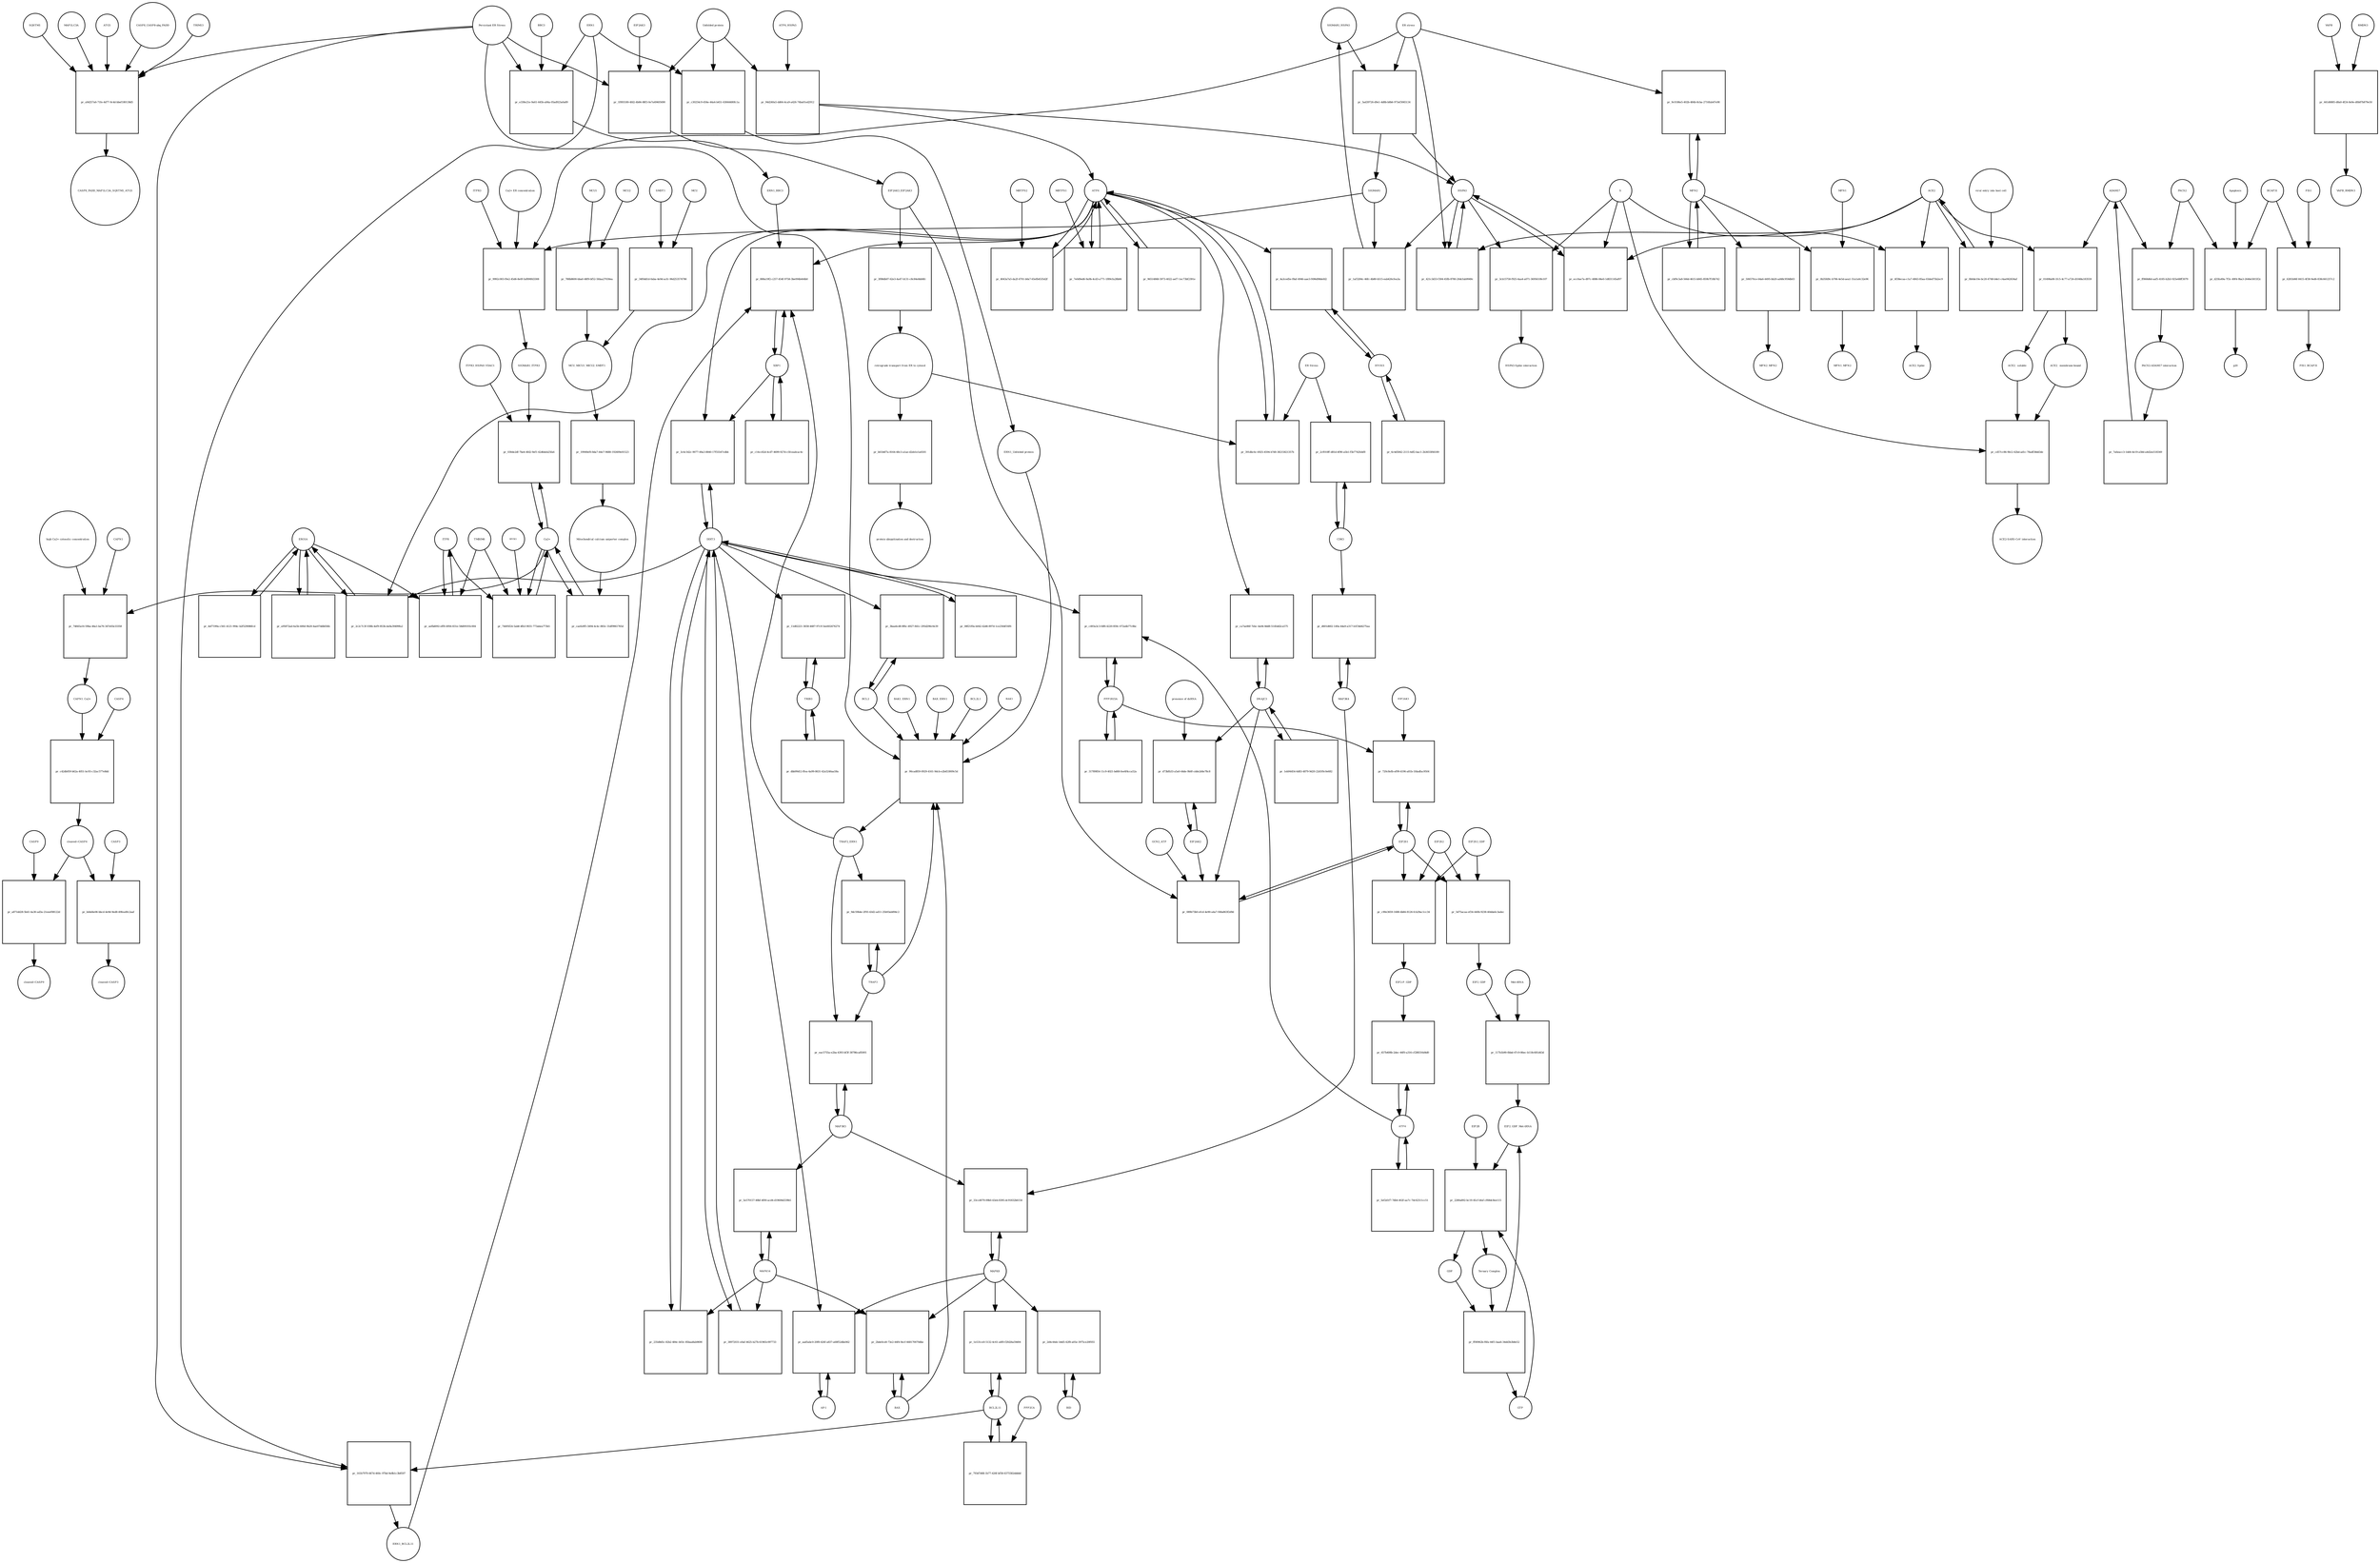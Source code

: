strict digraph  {
SIGMAR1_HSPA5 [annotation="urn_miriam_pubmed_30590907|urn_miriam_pubmed_25704011|urn_miriam_pubmed_17981125|urn_miriam_taxonomy_10029", bipartite=0, cls=complex, fontsize=4, label=SIGMAR1_HSPA5, shape=circle];
"pr_5ad39726-d9e1-4d8b-b8b6-973ef3065134" [annotation="", bipartite=1, cls=process, fontsize=4, label="pr_5ad39726-d9e1-4d8b-b8b6-973ef3065134", shape=square];
HSPA5 [annotation="urn_miriam_hgnc.symbol_HSPA5", bipartite=0, cls="nucleic acid feature", fontsize=4, label=HSPA5, shape=circle];
SIGMAR1 [annotation="urn_miriam_hgnc_8157|urn_miriam_pubmed_17981125|urn_miriam_taxonomy_10029|urn_miriam_pubmed_25704011", bipartite=0, cls=macromolecule, fontsize=4, label=SIGMAR1, shape=circle];
"ER stress" [annotation="", bipartite=0, cls=phenotype, fontsize=4, label="ER stress", shape=circle];
ATF6_HSPA5 [annotation="", bipartite=0, cls=complex, fontsize=4, label=ATF6_HSPA5, shape=circle];
"pr_94d240a5-dd64-4ca9-a426-74ba01ed2912" [annotation="", bipartite=1, cls=process, fontsize=4, label="pr_94d240a5-dd64-4ca9-a426-74ba01ed2912", shape=square];
ATF6 [annotation="urn_miriam_hgnc.symbol_ATF6", bipartite=0, cls=macromolecule, fontsize=4, label=ATF6, shape=circle];
"Unfolded protein" [annotation="", bipartite=0, cls=macromolecule, fontsize=4, label="Unfolded protein", shape=circle];
ACE2 [annotation="", bipartite=0, cls="nucleic acid feature", fontsize=4, label=ACE2, shape=circle];
"pr_01498a08-1fc5-4c77-a724-d1048a183559" [annotation="", bipartite=1, cls=process, fontsize=4, label="pr_01498a08-1fc5-4c77-a724-d1048a183559", shape=square];
"ACE2_ soluble" [annotation="urn_miriam_pubmed_19411314|urn_miriam_pubmed_32264791|urn_miriam_hgnc.symbol_ACE2", bipartite=0, cls=macromolecule, fontsize=4, label="ACE2_ soluble", shape=circle];
"ACE2_ membrane-bound" [annotation="urn_miriam_pubmed_19411314|urn_miriam_pubmed_32264791|urn_miriam_hgnc.symbol_ACE2", bipartite=0, cls=macromolecule, fontsize=4, label="ACE2_ membrane-bound", shape=circle];
ADAM17 [annotation="urn_miriam_pubmed_32264791|urn_miriam_hgnc_HGNC%3A195", bipartite=0, cls=macromolecule, fontsize=4, label=ADAM17, shape=circle];
MFN2 [annotation="urn_miriam_pubmed_29491369|urn_miriam_pubmed_22511781|urn_miriam_hgnc_16877|urn_miriam_pubmed_19052620", bipartite=0, cls=macromolecule, fontsize=4, label=MFN2, shape=circle];
"pr_506570ce-64a6-4495-bb20-ad48c959db03" [annotation="", bipartite=1, cls=process, fontsize=4, label="pr_506570ce-64a6-4495-bb20-ad48c959db03", shape=square];
MFN2_MFN2 [annotation="urn_miriam_pubmed_19052620|urn_miriam_taxonomy_9606|urn_miriam_pubmed_29491369", bipartite=0, cls=complex, fontsize=4, label=MFN2_MFN2, shape=circle];
"Met-tRNA" [annotation=urn_miriam_hgnc_34779, bipartite=0, cls="nucleic acid feature", fontsize=4, label="Met-tRNA", shape=circle];
"pr_117b1b90-0bbd-47c9-86ec-b118c681d43d" [annotation="", bipartite=1, cls=process, fontsize=4, label="pr_117b1b90-0bbd-47c9-86ec-b118c681d43d", shape=square];
EIF2_GDP [annotation="", bipartite=0, cls=complex, fontsize=4, label=EIF2_GDP, shape=circle];
"EIF2_GDP_Met-tRNA" [annotation="", bipartite=0, cls=complex, fontsize=4, label="EIF2_GDP_Met-tRNA", shape=circle];
ERN1 [annotation="urn_miriam_hgnc.symbol_ERN1", bipartite=0, cls=macromolecule, fontsize=4, label=ERN1, shape=circle];
"pr_c30254c9-456e-44a4-b451-63844480fc1a" [annotation="", bipartite=1, cls=process, fontsize=4, label="pr_c30254c9-456e-44a4-b451-63844480fc1a", shape=square];
"ERN1_Unfolded protein" [annotation="", bipartite=0, cls=complex, fontsize=4, label="ERN1_Unfolded protein", shape=circle];
MCU [annotation="urn_miriam_hgnc_23526|urn_miriam_pubmed_24231807|urn_miriam_taxonomy_9606", bipartite=0, cls=macromolecule, fontsize=4, label=MCU, shape=circle];
"pr_34f0dd1d-0aba-4e9d-acfc-96d253574786" [annotation="", bipartite=1, cls=process, fontsize=4, label="pr_34f0dd1d-0aba-4e9d-acfc-96d253574786", shape=square];
SMDT1 [annotation="urn_miriam_pubmed_24231807|urn_miriam_hgnc_25055|urn_miriam_taxonomy_9606", bipartite=0, cls=macromolecule, fontsize=4, label=SMDT1, shape=circle];
MCU_MICU1_MICU2_SMDT1 [annotation="urn_miriam_pubmed_24231807|urn_miriam_taxonomy_9606", bipartite=0, cls=complex, fontsize=4, label=MCU_MICU1_MICU2_SMDT1, shape=circle];
EIF2S1 [annotation="urn_miriam_hgnc.symbol_EIF2S1", bipartite=0, cls=macromolecule, fontsize=4, label=EIF2S1, shape=circle];
"pr_c90e3659-1688-4b84-8126-fcb29ac1cc34" [annotation="", bipartite=1, cls=process, fontsize=4, label="pr_c90e3659-1688-4b84-8126-fcb29ac1cc34", shape=square];
EIF2S2 [annotation="urn_miriam_hgnc.symbol_EIF2S2", bipartite=0, cls=macromolecule, fontsize=4, label=EIF2S2, shape=circle];
"EIF2-P_GDP" [annotation="", bipartite=0, cls=complex, fontsize=4, label="EIF2-P_GDP", shape=circle];
EIF2S3_GDP [annotation="", bipartite=0, cls=complex, fontsize=4, label=EIF2S3_GDP, shape=circle];
MCU2 [annotation="urn_miriam_hgnc_31830|urn_miriam_pubmed_24231807|urn_miriam_taxonomy_9606", bipartite=0, cls=macromolecule, fontsize=4, label=MCU2, shape=circle];
"pr_788b8600-bba0-48f9-bf52-5fdaa27030ea" [annotation="", bipartite=1, cls=process, fontsize=4, label="pr_788b8600-bba0-48f9-bf52-5fdaa27030ea", shape=square];
MCU1 [annotation="urn_miriam_hgnc_1530|urn_miriam_pubmed_24231807|urn_miriam_taxonomy_9606", bipartite=0, cls=macromolecule, fontsize=4, label=MCU1, shape=circle];
"pr_161b7970-667d-460c-97bd-9e8b1c3b8507" [annotation="", bipartite=1, cls=process, fontsize=4, label="pr_161b7970-667d-460c-97bd-9e8b1c3b8507", shape=square];
BCL2L11 [annotation="urn_miriam_hgnc.symbol_BCL2L11", bipartite=0, cls=macromolecule, fontsize=4, label=BCL2L11, shape=circle];
ERN1_BCL2L11 [annotation="", bipartite=0, cls=complex, fontsize=4, label=ERN1_BCL2L11, shape=circle];
"Persistant ER Stress" [annotation="urn_miriam_obo.go_GO%3A0034976", bipartite=0, cls=phenotype, fontsize=4, label="Persistant ER Stress", shape=circle];
CAPN1 [annotation="urn_miriam_hgnc.symbol_CAPN1", bipartite=0, cls=macromolecule, fontsize=4, label=CAPN1, shape=circle];
"pr_74845a16-59ba-46a1-ba76-347e65e33358" [annotation="", bipartite=1, cls=process, fontsize=4, label="pr_74845a16-59ba-46a1-ba76-347e65e33358", shape=square];
"Ca2+" [annotation="urn_miriam_obo.chebi_CHEBI%3A29108", bipartite=0, cls="simple chemical", fontsize=4, label="Ca2+", shape=circle];
"CAPN1_Ca2+" [annotation="", bipartite=0, cls=complex, fontsize=4, label="CAPN1_Ca2+", shape=circle];
"high Ca2+ cytosolic concentration" [annotation="urn_miriam_obo.go_GO%3A1902656", bipartite=0, cls=phenotype, fontsize=4, label="high Ca2+ cytosolic concentration", shape=circle];
"pr_1af3284c-46fc-4b80-b515-eab426cfea3a" [annotation="", bipartite=1, cls=process, fontsize=4, label="pr_1af3284c-46fc-4b80-b515-eab426cfea3a", shape=square];
"pr_e338e21e-9a61-445b-a84a-05ad923a0a89" [annotation="", bipartite=1, cls=process, fontsize=4, label="pr_e338e21e-9a61-445b-a84a-05ad923a0a89", shape=square];
BBC3 [annotation="urn_miriam_hgnc.symbol_BBC3", bipartite=0, cls=macromolecule, fontsize=4, label=BBC3, shape=circle];
ERN1_BBC3 [annotation="", bipartite=0, cls=complex, fontsize=4, label=ERN1_BBC3, shape=circle];
VAPB [annotation=urn_miriam_hgnc_12649, bipartite=0, cls=macromolecule, fontsize=4, label=VAPB, shape=circle];
"pr_441d6885-d8a0-4f24-8e9e-d0b87b879e50" [annotation="", bipartite=1, cls=process, fontsize=4, label="pr_441d6885-d8a0-4f24-8e9e-d0b87b879e50", shape=square];
RMDN3 [annotation=urn_miriam_hgnc_25550, bipartite=0, cls=macromolecule, fontsize=4, label=RMDN3, shape=circle];
VAPB_RMDN3 [annotation="urn_miriam_pubmed_29491369|urn_miriam_pubmed_28132811|urn_miriam_taxonomy_9606", bipartite=0, cls=complex, fontsize=4, label=VAPB_RMDN3, shape=circle];
"pr_5d75acaa-ef34-440b-9238-40dda6c3adec" [annotation="", bipartite=1, cls=process, fontsize=4, label="pr_5d75acaa-ef34-440b-9238-40dda6c3adec", shape=square];
"pr_9992c003-f0e2-45d6-8e0f-faf890fd3308" [annotation="", bipartite=1, cls=process, fontsize=4, label="pr_9992c003-f0e2-45d6-8e0f-faf890fd3308", shape=square];
ITPR3 [annotation="urn_miriam_hgnc_6182|urn_miriam_pubmed_17981125", bipartite=0, cls=macromolecule, fontsize=4, label=ITPR3, shape=circle];
SIGMAR1_ITPR3 [annotation="urn_miriam_pubmed_30590907|urn_miriam_pubmed_17981125|urn_miriam_taxonomy_10029", bipartite=0, cls=complex, fontsize=4, label=SIGMAR1_ITPR3, shape=circle];
"Ca2+ ER concentration" [annotation="", bipartite=0, cls=phenotype, fontsize=4, label="Ca2+ ER concentration", shape=circle];
BCAP31 [annotation=urn_miriam_hgnc_16695, bipartite=0, cls=macromolecule, fontsize=4, label=BCAP31, shape=circle];
"pr_6281b06f-8415-4f38-9ed6-838c661257c2" [annotation="", bipartite=1, cls=process, fontsize=4, label="pr_6281b06f-8415-4f38-9ed6-838c661257c2", shape=square];
FIS1 [annotation=urn_miriam_hgnc_21689, bipartite=0, cls=macromolecule, fontsize=4, label=FIS1, shape=circle];
FIS1_BCAP31 [annotation=urn_miriam_pubmed_15692567, bipartite=0, cls=complex, fontsize=4, label=FIS1_BCAP31, shape=circle];
"pr_0b35fd9c-b706-4e5d-aea1-51a1a0c32e96" [annotation="", bipartite=1, cls=process, fontsize=4, label="pr_0b35fd9c-b706-4e5d-aea1-51a1a0c32e96", shape=square];
MFN1 [annotation=urn_miriam_hgnc_1826, bipartite=0, cls=macromolecule, fontsize=4, label=MFN1, shape=circle];
MFN1_MFN2 [annotation="urn_miriam_pubmed_29491369|urn_miriam_pubmed_19052620|urn_miriam_taxonomy_9606", bipartite=0, cls=complex, fontsize=4, label=MFN1_MFN2, shape=circle];
PACS2 [annotation="urn_miriam_pubmed_15692567|urn_miriam_hgnc_23794", bipartite=0, cls=macromolecule, fontsize=4, label=PACS2, shape=circle];
"pr_ff868d6d-aaf5-4185-b2b3-925e68ff3079" [annotation="", bipartite=1, cls=process, fontsize=4, label="pr_ff868d6d-aaf5-4185-b2b3-925e68ff3079", shape=square];
"PACS2-ADAM17 interaction" [annotation="urn_miriam_pubmed_26108729|urn_miriam_pubmed_32264791|urn_miriam_taxonomy_9606", bipartite=0, cls=complex, fontsize=4, label="PACS2-ADAM17 interaction", shape=circle];
"pr_6f38ecaa-c1a7-4843-85aa-03ded75b2ec9" [annotation="", bipartite=1, cls=process, fontsize=4, label="pr_6f38ecaa-c1a7-4843-85aa-03ded75b2ec9", shape=square];
S [annotation="urn_miriam_uniprot_P59594|urn_miriam_uniprot_P0DTC2|urn_miriam_uniprot_W6A028", bipartite=0, cls=macromolecule, fontsize=4, label=S, shape=circle];
ACE2_Spike [annotation="", bipartite=0, cls=complex, fontsize=4, label=ACE2_Spike, shape=circle];
"pr_3cb15758-f925-4aa4-a071-3695610fe107" [annotation="", bipartite=1, cls=process, fontsize=4, label="pr_3cb15758-f925-4aa4-a071-3695610fe107", shape=square];
"HSPA5-Spike interaction" [annotation=urn_miriam_pubmed_32340551, bipartite=0, cls=complex, fontsize=4, label="HSPA5-Spike interaction", shape=circle];
"pr_cd57cc86-9b12-42bd-ad1c-78adf38dd3dc" [annotation="", bipartite=1, cls=process, fontsize=4, label="pr_cd57cc86-9b12-42bd-ad1c-78adf38dd3dc", shape=square];
"ACE2-SARS-CoV interaction" [annotation="urn_miriam_pubmed_19411314|urn_miriam_taxonomy_9606|urn_miriam_uniprot_P59594", bipartite=0, cls=complex, fontsize=4, label="ACE2-SARS-CoV interaction", shape=circle];
"pr_4043a7a5-da2f-4701-b0a7-65efb4535d2f" [annotation="", bipartite=1, cls=process, fontsize=4, label="pr_4043a7a5-da2f-4701-b0a7-65efb4535d2f", shape=square];
MBTPS2 [annotation="urn_miriam_hgnc.symbol_MBTPS2", bipartite=0, cls=macromolecule, fontsize=4, label=MBTPS2, shape=circle];
MAP3K4 [annotation="urn_miriam_hgnc.symbol_MAP3K4", bipartite=0, cls=macromolecule, fontsize=4, label=MAP3K4, shape=circle];
"pr_d601d602-149a-44a9-a317-b1f34d4275aa" [annotation="", bipartite=1, cls=process, fontsize=4, label="pr_d601d602-149a-44a9-a317-b1f34d4275aa", shape=square];
CDK5 [annotation="urn_miriam_hgnc.symbol_CDK5", bipartite=0, cls=macromolecule, fontsize=4, label=CDK5, shape=circle];
"pr_d25fa49a-7f3c-49f4-9ba3-2646e5815f2c" [annotation="", bipartite=1, cls=process, fontsize=4, label="pr_d25fa49a-7f3c-49f4-9ba3-2646e5815f2c", shape=square];
p20 [annotation="urn_miriam_hgnc.symbol_BCAP31", bipartite=0, cls=macromolecule, fontsize=4, label=p20, shape=circle];
Apoptosis [annotation="", bipartite=0, cls=phenotype, fontsize=4, label=Apoptosis, shape=circle];
DDIT3 [annotation="urn_miriam_hgnc.symbol_DDIT3", bipartite=0, cls=macromolecule, fontsize=4, label=DDIT3, shape=circle];
"pr_38972031-e0af-4625-b27b-61965c097733" [annotation="", bipartite=1, cls=process, fontsize=4, label="pr_38972031-e0af-4625-b27b-61965c097733", shape=square];
MAPK14 [annotation="urn_miriam_hgnc.symbol_MAPK14", bipartite=0, cls=macromolecule, fontsize=4, label=MAPK14, shape=circle];
CASP9 [annotation="urn_miriam_hgnc.symbol_CSAP9", bipartite=0, cls=macromolecule, fontsize=4, label=CASP9, shape=circle];
"pr_a871dd28-5b41-4a30-ad3a-21eeef08122d" [annotation="", bipartite=1, cls=process, fontsize=4, label="pr_a871dd28-5b41-4a30-ad3a-21eeef08122d", shape=square];
"cleaved~CASP9" [annotation="urn_miriam_hgnc.symbol_CASP9", bipartite=0, cls=macromolecule, fontsize=4, label="cleaved~CASP9", shape=circle];
"cleaved~CASP4" [annotation="urn_miriam_hgnc.symbol_CASP4", bipartite=0, cls=macromolecule, fontsize=4, label="cleaved~CASP4", shape=circle];
"pr_1e531ce0-5132-4c61-a6f0-f2fd26a59d04" [annotation="", bipartite=1, cls=process, fontsize=4, label="pr_1e531ce0-5132-4c61-a6f0-f2fd26a59d04", shape=square];
MAPK8 [annotation="urn_miriam_hgnc.symbol_MAPK8", bipartite=0, cls=macromolecule, fontsize=4, label=MAPK8, shape=circle];
"pr_089b73b0-efcd-4e90-a4a7-f48a863f2d9d" [annotation="", bipartite=1, cls=process, fontsize=4, label="pr_089b73b0-efcd-4e90-a4a7-f48a863f2d9d", shape=square];
EIF2AK3_EIF2AK3 [annotation="", bipartite=0, cls=complex, fontsize=4, label=EIF2AK3_EIF2AK3, shape=circle];
GCN2_ATP [annotation="", bipartite=0, cls=complex, fontsize=4, label=GCN2_ATP, shape=circle];
EIF2AK2 [annotation="urn_miriam_hgnc.symbol_EIF2AK2", bipartite=0, cls=macromolecule, fontsize=4, label=EIF2AK2, shape=circle];
DNAJC3 [annotation="urn_miriam_hgnc.symbol_DNAJC3", bipartite=0, cls=macromolecule, fontsize=4, label=DNAJC3, shape=circle];
"pr_3f88db07-62e3-4a47-b131-c8c84e8dd4fc" [annotation="", bipartite=1, cls=process, fontsize=4, label="pr_3f88db07-62e3-4a47-b131-c8c84e8dd4fc", shape=square];
"retrograde transport from ER to cytosol" [annotation="urn_miriam_obo.go_GO%3A0030970", bipartite=0, cls=phenotype, fontsize=4, label="retrograde transport from ER to cytosol", shape=circle];
CASP3 [annotation="urn_miriam_hgnc.symbol_CASP3", bipartite=0, cls=macromolecule, fontsize=4, label=CASP3, shape=circle];
"pr_b44d4e06-bbcd-4e9d-9ed8-49fea49c2aaf" [annotation="", bipartite=1, cls=process, fontsize=4, label="pr_b44d4e06-bbcd-4e9d-9ed8-49fea49c2aaf", shape=square];
"cleaved~CASP3" [annotation="urn_miriam_hgnc.symbol_CASP3", bipartite=0, cls=macromolecule, fontsize=4, label="cleaved~CASP3", shape=circle];
"pr_793d7d68-1b77-426f-bf58-6375582ddddd" [annotation="", bipartite=1, cls=process, fontsize=4, label="pr_793d7d68-1b77-426f-bf58-6375582ddddd", shape=square];
PPP2CA [annotation="urn_miriam_hgnc.symbol_PPP2CA", bipartite=0, cls=macromolecule, fontsize=4, label=PPP2CA, shape=circle];
"AP-1" [annotation="urn_miriam_hgnc.symbol_JUNB|urn_miriam_hgnc.symbol_FOSL1|urn_miriam_hgnc.symbol_FOSL2|urn_miriam_hgnc.symbol_JUND|urn_miriam_hgnc.symbol_JUN|urn_miriam_hgnc.symbol_FOSB|urn_miriam_hgnc.symbol_FOS", bipartite=0, cls=macromolecule, fontsize=4, label="AP-1", shape=circle];
"pr_aad5abc0-20f8-426f-a837-a68f52dbe062" [annotation="", bipartite=1, cls=process, fontsize=4, label="pr_aad5abc0-20f8-426f-a837-a68f52dbe062", shape=square];
"pr_421c3d33-f304-45fb-8780-20dcfab9949c" [annotation="", bipartite=1, cls=process, fontsize=4, label="pr_421c3d33-f304-45fb-8780-20dcfab9949c", shape=square];
"pr_720c8efb-ef99-4196-a81b-1fdadfac9504" [annotation="", bipartite=1, cls=process, fontsize=4, label="pr_720c8efb-ef99-4196-a81b-1fdadfac9504", shape=square];
PPP1R15A [annotation="urn_miriam_hgnc.symbol_PPP1R15A", bipartite=0, cls=macromolecule, fontsize=4, label=PPP1R15A, shape=circle];
EIF2AK1 [annotation="urn_miriam_hgnc.symbol_EIF2AK1", bipartite=0, cls=macromolecule, fontsize=4, label=EIF2AK1, shape=circle];
"pr_d73bfb33-a5a0-44de-9b0f-cdde2d4e78c8" [annotation="", bipartite=1, cls=process, fontsize=4, label="pr_d73bfb33-a5a0-44de-9b0f-cdde2d4e78c8", shape=square];
"presence of dsRNA" [annotation="urn_miriam_obo.go_GO%3A0071359", bipartite=0, cls=phenotype, fontsize=4, label="presence of dsRNA", shape=circle];
"Ternary Complex" [annotation="", bipartite=0, cls=complex, fontsize=4, label="Ternary Complex", shape=circle];
"pr_ff00962b-f6fa-44f1-baa6-34dd3b3b8e52" [annotation="", bipartite=1, cls=process, fontsize=4, label="pr_ff00962b-f6fa-44f1-baa6-34dd3b3b8e52", shape=square];
GDP [annotation="urn_miriam_obo.chebi_CHEBI%3A65180", bipartite=0, cls="simple chemical", fontsize=4, label=GDP, shape=circle];
GTP [annotation="urn_miriam_obo.chebi_CHEBI%3A57600", bipartite=0, cls="simple chemical", fontsize=4, label=GTP, shape=circle];
"pr_90cad859-0929-4161-9dcb-e2b453009c5d" [annotation="", bipartite=1, cls=process, fontsize=4, label="pr_90cad859-0929-4161-9dcb-e2b453009c5d", shape=square];
TRAF2_ERN1 [annotation="", bipartite=0, cls=complex, fontsize=4, label=TRAF2_ERN1, shape=circle];
BAK1_ERN1 [annotation="", bipartite=0, cls=complex, fontsize=4, label=BAK1_ERN1, shape=circle];
BAX_ERN1 [annotation="", bipartite=0, cls=complex, fontsize=4, label=BAX_ERN1, shape=circle];
BCL2 [annotation="urn_miriam_hgnc.symbol_BCL2", bipartite=0, cls="nucleic acid feature", fontsize=4, label=BCL2, shape=circle];
BCL2L1 [annotation="urn_miriam_hgnc.symbol_BCL2L1", bipartite=0, cls=macromolecule, fontsize=4, label=BCL2L1, shape=circle];
BAX [annotation="urn_miriam_hgnc.symbol_BAX", bipartite=0, cls=macromolecule, fontsize=4, label=BAX, shape=circle];
BAK1 [annotation="urn_miriam_hgnc.symbol_BAK1", bipartite=0, cls=macromolecule, fontsize=4, label=BAK1, shape=circle];
TRAF2 [annotation="urn_miriam_hgnc.symbol_TRAF2", bipartite=0, cls=macromolecule, fontsize=4, label=TRAF2, shape=circle];
"pr_19949ef0-8da7-44e7-9688-192609e01523" [annotation="", bipartite=1, cls=process, fontsize=4, label="pr_19949ef0-8da7-44e7-9688-192609e01523", shape=square];
"Mitochondrial calcium uniporter complex" [annotation="urn_miriam_pubmed_26968367|urn_miriam_taxonomy_9606", bipartite=0, cls=complex, fontsize=4, label="Mitochondrial calcium uniporter complex", shape=circle];
ATF4 [annotation="urn_miriam_hgnc.symbol_ATF4", bipartite=0, cls=macromolecule, fontsize=4, label=ATF4, shape=circle];
"pr_657b408b-2dec-44f0-a316-cf288316d4d0" [annotation="", bipartite=1, cls=process, fontsize=4, label="pr_657b408b-2dec-44f0-a316-cf288316d4d0", shape=square];
"pr_b61b6f7a-8164-48c3-a1ae-d2eb1e1a6501" [annotation="", bipartite=1, cls=process, fontsize=4, label="pr_b61b6f7a-8164-48c3-a1ae-d2eb1e1a6501", shape=square];
"protein ubiquitination and destruction" [annotation="", bipartite=0, cls=phenotype, fontsize=4, label="protein ubiquitination and destruction", shape=circle];
EIF2AK3 [annotation="urn_miriam_hgnc.symbol_EIF2AK3", bipartite=0, cls=macromolecule, fontsize=4, label=EIF2AK3, shape=circle];
"pr_1f893180-4fd2-4b84-88f3-0e7a49405690" [annotation="", bipartite=1, cls=process, fontsize=4, label="pr_1f893180-4fd2-4b84-88f3-0e7a49405690", shape=square];
ITPR [annotation="urn_miriam_hgnc.symbol_ITPR1|urn_miriam_hgnc.symbol_ITPR3|urn_miriam_hgnc.symbol_ITPR2", bipartite=0, cls=macromolecule, fontsize=4, label=ITPR, shape=circle];
"pr_aefbd092-eff8-4956-831e-58d09193c004" [annotation="", bipartite=1, cls=process, fontsize=4, label="pr_aefbd092-eff8-4956-831e-58d09193c004", shape=square];
TMBIM6 [annotation="urn_miriam_hgnc.symbol_TMBIM6", bipartite=0, cls=macromolecule, fontsize=4, label=TMBIM6, shape=circle];
ERO1A [annotation="urn_miriam_hgnc.symbol_ERO1A", bipartite=0, cls=macromolecule, fontsize=4, label=ERO1A, shape=circle];
MAP3K5 [annotation="urn_miriam_hgnc.symbol_MAP3K5", bipartite=0, cls=macromolecule, fontsize=4, label=MAP3K5, shape=circle];
"pr_eac5755a-e2ba-4393-bf3f-38786ca85001" [annotation="", bipartite=1, cls=process, fontsize=4, label="pr_eac5755a-e2ba-4393-bf3f-38786ca85001", shape=square];
"pr_2280a892-bc19-45cf-bfaf-cf68dc8ee115" [annotation="", bipartite=1, cls=process, fontsize=4, label="pr_2280a892-bc19-45cf-bfaf-cf68dc8ee115", shape=square];
EIF2B [annotation="", bipartite=0, cls=complex, fontsize=4, label=EIF2B, shape=circle];
"pr_2bde0ce8-73e2-44f4-9ecf-668170070dbe" [annotation="", bipartite=1, cls=process, fontsize=4, label="pr_2bde0ce8-73e2-44f4-9ecf-668170070dbe", shape=square];
"pr_9dc59b4e-2f93-43d2-ad11-25b93ab894c2" [annotation="", bipartite=1, cls=process, fontsize=4, label="pr_9dc59b4e-2f93-43d2-ad11-25b93ab894c2", shape=square];
"pr_5e570157-48bf-4f00-acd4-d19606d339b5" [annotation="", bipartite=1, cls=process, fontsize=4, label="pr_5e570157-48bf-4f00-acd4-d19606d339b5", shape=square];
"CASP8_CASP8-ubq_FADD" [annotation="", bipartite=0, cls=complex, fontsize=4, label="CASP8_CASP8-ubq_FADD", shape=circle];
"pr_a9d257a6-71fe-4d77-9c4d-bbef180138d5" [annotation="", bipartite=1, cls=process, fontsize=4, label="pr_a9d257a6-71fe-4d77-9c4d-bbef180138d5", shape=square];
CASP8_FADD_MAP1LC3A_SQSTM1_ATG5 [annotation="", bipartite=0, cls=complex, fontsize=4, label=CASP8_FADD_MAP1LC3A_SQSTM1_ATG5, shape=circle];
TRIM13 [annotation="urn_miriam_hgnc.symbol_TRIM13", bipartite=0, cls=macromolecule, fontsize=4, label=TRIM13, shape=circle];
"SQSTM1 " [annotation="urn_miriam_hgnc.symbol_SQSTM1", bipartite=0, cls=macromolecule, fontsize=4, label="SQSTM1 ", shape=circle];
MAP1LC3A [annotation="urn_miriam_hgnc.symbol_MAP1LC3A", bipartite=0, cls=macromolecule, fontsize=4, label=MAP1LC3A, shape=circle];
ATG5 [annotation="urn_miriam_hgnc.symbol_ATG5", bipartite=0, cls=macromolecule, fontsize=4, label=ATG5, shape=circle];
"pr_33ccd079-09b0-43eb-8395-dc91832b6154" [annotation="", bipartite=1, cls=process, fontsize=4, label="pr_33ccd079-09b0-43eb-8395-dc91832b6154", shape=square];
CASP4 [annotation="urn_miriam_hgnc.symbol_CASP4", bipartite=0, cls=macromolecule, fontsize=4, label=CASP4, shape=circle];
"pr_c42db059-b62a-4051-bc93-c32ac577e8dd" [annotation="", bipartite=1, cls=process, fontsize=4, label="pr_c42db059-b62a-4051-bc93-c32ac577e8dd", shape=square];
"pr_235d8d5c-82b2-484c-b03c-85baa8ab9690" [annotation="", bipartite=1, cls=process, fontsize=4, label="pr_235d8d5c-82b2-484c-b03c-85baa8ab9690", shape=square];
BID [annotation="urn_miriam_hgnc.symbol_BID", bipartite=0, cls=macromolecule, fontsize=4, label=BID, shape=circle];
"pr_2d4c44dc-b4d5-42f8-a05e-3975ce20f055" [annotation="", bipartite=1, cls=process, fontsize=4, label="pr_2d4c44dc-b4d5-42f8-a05e-3975ce20f055", shape=square];
"pr_7e0d9ed6-9a9b-4cd3-a771-1f89cfa28b84" [annotation="", bipartite=1, cls=process, fontsize=4, label="pr_7e0d9ed6-9a9b-4cd3-a771-1f89cfa28b84", shape=square];
MBTPS1 [annotation="urn_miriam_hgnc.symbol_MBTPS1", bipartite=0, cls=macromolecule, fontsize=4, label=MBTPS1, shape=circle];
"pr_ecc0ae7a-d97c-4886-84e0-1d831145af07" [annotation="", bipartite=1, cls=process, fontsize=4, label="pr_ecc0ae7a-d97c-4886-84e0-1d831145af07", shape=square];
"pr_cbf9c3a8-566d-4615-b845-859b7f18b742" [annotation="", bipartite=1, cls=process, fontsize=4, label="pr_cbf9c3a8-566d-4615-b845-859b7f18b742", shape=square];
XBP1 [annotation="urn_miriam_hgnc.symbol_XBP1", bipartite=0, cls=macromolecule, fontsize=4, label=XBP1, shape=circle];
"pr_888a19f2-c257-454f-9758-3be094b444b0" [annotation="", bipartite=1, cls=process, fontsize=4, label="pr_888a19f2-c257-454f-9758-3be094b444b0", shape=square];
"pr_2c2c7c3f-038b-4ef9-853b-da9a39499fa2" [annotation="", bipartite=1, cls=process, fontsize=4, label="pr_2c2c7c3f-038b-4ef9-853b-da9a39499fa2", shape=square];
TRIB3 [annotation="urn_miriam_hgnc.symbol_TRIB3", bipartite=0, cls=macromolecule, fontsize=4, label=TRIB3, shape=circle];
"pr_11d82221-3658-4687-97c9-5ee602476274" [annotation="", bipartite=1, cls=process, fontsize=4, label="pr_11d82221-3658-4687-97c9-5ee602476274", shape=square];
"pr_3c4c542c-9077-49a3-8840-17f55547cdbb" [annotation="", bipartite=1, cls=process, fontsize=4, label="pr_3c4c542c-9077-49a3-8840-17f55547cdbb", shape=square];
"pr_ca7ae86f-7ebc-4a04-8dd8-5145dd2ca575" [annotation="", bipartite=1, cls=process, fontsize=4, label="pr_ca7ae86f-7ebc-4a04-8dd8-5145dd2ca575", shape=square];
HYOU1 [annotation="urn_miriam_hgnc.symbol_HYOU1", bipartite=0, cls=macromolecule, fontsize=4, label=HYOU1, shape=circle];
"pr_4a3ced5e-f8af-4946-aae3-f496d98defd2" [annotation="", bipartite=1, cls=process, fontsize=4, label="pr_4a3ced5e-f8af-4946-aae3-f496d98defd2", shape=square];
"pr_c493a3c3-fdf6-4220-859c-072a4b77c8bc" [annotation="", bipartite=1, cls=process, fontsize=4, label="pr_c493a3c3-fdf6-4220-859c-072a4b77c8bc", shape=square];
"pr_3baa6cd8-8f6c-4927-841c-295d296c0e39" [annotation="", bipartite=1, cls=process, fontsize=4, label="pr_3baa6cd8-8f6c-4927-841c-295d296c0e39", shape=square];
"pr_0b0de10e-bc20-4748-b4e1-c4ae942634af" [annotation="", bipartite=1, cls=process, fontsize=4, label="pr_0b0de10e-bc20-4748-b4e1-c4ae942634af", shape=square];
"viral entry into host cell" [annotation="", bipartite=0, cls=phenotype, fontsize=4, label="viral entry into host cell", shape=circle];
"pr_1eb94454-6d83-4879-9d20-22d1f0c0e682" [annotation="", bipartite=1, cls=process, fontsize=4, label="pr_1eb94454-6d83-4879-9d20-22d1f0c0e682", shape=square];
"pr_dbb99d12-ffea-4a99-8631-42a5246aa58a" [annotation="", bipartite=1, cls=process, fontsize=4, label="pr_dbb99d12-ffea-4a99-8631-42a5246aa58a", shape=square];
"pr_a95872ad-6a5b-400d-9b20-4ae07ddb656b" [annotation="", bipartite=1, cls=process, fontsize=4, label="pr_a95872ad-6a5b-400d-9b20-4ae07ddb656b", shape=square];
"pr_9c0186e5-402b-484b-8cba-2716fab47e98" [annotation="", bipartite=1, cls=process, fontsize=4, label="pr_9c0186e5-402b-484b-8cba-2716fab47e98", shape=square];
"pr_08f21f0a-b042-42d6-897d-1ce2564f16f6" [annotation="", bipartite=1, cls=process, fontsize=4, label="pr_08f21f0a-b042-42d6-897d-1ce2564f16f6", shape=square];
"pr_6c4d5842-2115-4df2-bac1-2b3655f66189" [annotation="", bipartite=1, cls=process, fontsize=4, label="pr_6c4d5842-2115-4df2-bac1-2b3655f66189", shape=square];
"pr_5ef2d1f7-7db4-402f-aa7c-7dc62511cc51" [annotation="", bipartite=1, cls=process, fontsize=4, label="pr_5ef2d1f7-7db4-402f-aa7c-7dc62511cc51", shape=square];
"pr_c14cc82d-4cd7-4699-927d-c5fceadcac4c" [annotation="", bipartite=1, cls=process, fontsize=4, label="pr_c14cc82d-4cd7-4699-927d-c5fceadcac4c", shape=square];
"pr_31789854-11c9-4021-bd68-fee6f4cca52a" [annotation="", bipartite=1, cls=process, fontsize=4, label="pr_31789854-11c9-4021-bd68-fee6f4cca52a", shape=square];
"pr_caefa9f5-3494-4c4c-883c-31df9961765d" [annotation="", bipartite=1, cls=process, fontsize=4, label="pr_caefa9f5-3494-4c4c-883c-31df9961765d", shape=square];
"pr_4ef7199a-c561-4121-994c-b2f529086fcd" [annotation="", bipartite=1, cls=process, fontsize=4, label="pr_4ef7199a-c561-4121-994c-b2f529086fcd", shape=square];
"pr_391dbc6c-6925-4594-b7d0-38215821357b" [annotation="", bipartite=1, cls=process, fontsize=4, label="pr_391dbc6c-6925-4594-b7d0-38215821357b", shape=square];
"ER Stress" [annotation="urn_miriam_obo.go_GO%3A0034976", bipartite=0, cls=phenotype, fontsize=4, label="ER Stress", shape=circle];
"pr_74495f24-5ab8-4fb3-9031-773abea773b5" [annotation="", bipartite=1, cls=process, fontsize=4, label="pr_74495f24-5ab8-4fb3-9031-773abea773b5", shape=square];
RYR1 [annotation="urn_miriam_hgnc.symbol_RYR1", bipartite=0, cls=macromolecule, fontsize=4, label=RYR1, shape=circle];
"pr_030de2df-7be4-4fd2-9ef1-42d6deb25fa6" [annotation="", bipartite=1, cls=process, fontsize=4, label="pr_030de2df-7be4-4fd2-9ef1-42d6deb25fa6", shape=square];
ITPR3_HSPA9_VDAC1 [annotation="urn_miriam_pubmed_30590033|urn_miriam_pubmed_29491369|urn_miriam_taxonomy_9606", bipartite=0, cls=complex, fontsize=4, label=ITPR3_HSPA9_VDAC1, shape=circle];
"pr_7a6eacc3-1dd4-4e19-a58d-a4d2ee518349" [annotation="", bipartite=1, cls=process, fontsize=4, label="pr_7a6eacc3-1dd4-4e19-a58d-a4d2ee518349", shape=square];
"pr_96514868-5973-4022-aef7-1ec73bf2391e" [annotation="", bipartite=1, cls=process, fontsize=4, label="pr_96514868-5973-4022-aef7-1ec73bf2391e", shape=square];
"pr_2cf010ff-d81d-4f90-a5b1-f5b7742febf8" [annotation="", bipartite=1, cls="uncertain process", fontsize=4, label="pr_2cf010ff-d81d-4f90-a5b1-f5b7742febf8", shape=square];
SIGMAR1_HSPA5 -> "pr_5ad39726-d9e1-4d8b-b8b6-973ef3065134"  [annotation="", interaction_type=consumption];
"pr_5ad39726-d9e1-4d8b-b8b6-973ef3065134" -> HSPA5  [annotation="", interaction_type=production];
"pr_5ad39726-d9e1-4d8b-b8b6-973ef3065134" -> SIGMAR1  [annotation="", interaction_type=production];
HSPA5 -> "pr_1af3284c-46fc-4b80-b515-eab426cfea3a"  [annotation="", interaction_type=consumption];
HSPA5 -> "pr_3cb15758-f925-4aa4-a071-3695610fe107"  [annotation="", interaction_type=consumption];
HSPA5 -> "pr_421c3d33-f304-45fb-8780-20dcfab9949c"  [annotation="", interaction_type=consumption];
HSPA5 -> "pr_ecc0ae7a-d97c-4886-84e0-1d831145af07"  [annotation="", interaction_type=consumption];
SIGMAR1 -> "pr_1af3284c-46fc-4b80-b515-eab426cfea3a"  [annotation="", interaction_type=consumption];
SIGMAR1 -> "pr_9992c003-f0e2-45d6-8e0f-faf890fd3308"  [annotation="", interaction_type=consumption];
"ER stress" -> "pr_5ad39726-d9e1-4d8b-b8b6-973ef3065134"  [annotation="urn_miriam_pubmed_30590907|urn_miriam_pubmed_25704011|urn_miriam_pubmed_17981125|urn_miriam_taxonomy_10029", interaction_type="necessary stimulation"];
"ER stress" -> "pr_9992c003-f0e2-45d6-8e0f-faf890fd3308"  [annotation="urn_miriam_pubmed_30590907|urn_miriam_pubmed_17981125|urn_miriam_taxonomy_10029", interaction_type="necessary stimulation"];
"ER stress" -> "pr_421c3d33-f304-45fb-8780-20dcfab9949c"  [annotation="urn_miriam_pubmed_31775868|urn_miriam_pubmed_22511781|urn_miriam_taxonomy_10090", interaction_type="necessary stimulation"];
"ER stress" -> "pr_9c0186e5-402b-484b-8cba-2716fab47e98"  [annotation="urn_miriam_pubmed_22511781|urn_miriam_taxonomy_10090", interaction_type="necessary stimulation"];
ATF6_HSPA5 -> "pr_94d240a5-dd64-4ca9-a426-74ba01ed2912"  [annotation="", interaction_type=consumption];
"pr_94d240a5-dd64-4ca9-a426-74ba01ed2912" -> ATF6  [annotation="", interaction_type=production];
"pr_94d240a5-dd64-4ca9-a426-74ba01ed2912" -> HSPA5  [annotation="", interaction_type=production];
ATF6 -> "pr_4043a7a5-da2f-4701-b0a7-65efb4535d2f"  [annotation="", interaction_type=consumption];
ATF6 -> "pr_7e0d9ed6-9a9b-4cd3-a771-1f89cfa28b84"  [annotation="", interaction_type=consumption];
ATF6 -> "pr_888a19f2-c257-454f-9758-3be094b444b0"  [annotation="urn_miriam_pubmed_26587781|urn_miriam_pubmed_23430059", interaction_type=catalysis];
ATF6 -> "pr_2c2c7c3f-038b-4ef9-853b-da9a39499fa2"  [annotation="urn_miriam_pubmed_23850759|urn_miriam_pubmed_25387528|urn_miriam_taxonomy_10090", interaction_type=catalysis];
ATF6 -> "pr_3c4c542c-9077-49a3-8840-17f55547cdbb"  [annotation="urn_miriam_pubmed_22802018|urn_miriam_pubmed_17991856|urn_miriam_pubmed_26587781", interaction_type=catalysis];
ATF6 -> "pr_ca7ae86f-7ebc-4a04-8dd8-5145dd2ca575"  [annotation="urn_miriam_taxonomy_10090|urn_miriam_pubmed_12601012|urn_miriam_pubmed_18360008", interaction_type=catalysis];
ATF6 -> "pr_4a3ced5e-f8af-4946-aae3-f496d98defd2"  [annotation="urn_miriam_taxonomy_10090|urn_miriam_pubmed_18360008", interaction_type=catalysis];
ATF6 -> "pr_391dbc6c-6925-4594-b7d0-38215821357b"  [annotation="", interaction_type=consumption];
ATF6 -> "pr_96514868-5973-4022-aef7-1ec73bf2391e"  [annotation="", interaction_type=consumption];
"Unfolded protein" -> "pr_94d240a5-dd64-4ca9-a426-74ba01ed2912"  [annotation="urn_miriam_pubmed_23850759|urn_miriam_pubmed_17090218", interaction_type=catalysis];
"Unfolded protein" -> "pr_c30254c9-456e-44a4-b451-63844480fc1a"  [annotation="", interaction_type=consumption];
"Unfolded protein" -> "pr_1f893180-4fd2-4b84-88f3-0e7a49405690"  [annotation=urn_miriam_pubmed_17991856, interaction_type=catalysis];
ACE2 -> "pr_01498a08-1fc5-4c77-a724-d1048a183559"  [annotation="", interaction_type=consumption];
ACE2 -> "pr_6f38ecaa-c1a7-4843-85aa-03ded75b2ec9"  [annotation="", interaction_type=consumption];
ACE2 -> "pr_421c3d33-f304-45fb-8780-20dcfab9949c"  [annotation="urn_miriam_pubmed_31775868|urn_miriam_pubmed_22511781|urn_miriam_taxonomy_10090", interaction_type=inhibition];
ACE2 -> "pr_ecc0ae7a-d97c-4886-84e0-1d831145af07"  [annotation="urn_miriam_pubmed_22511781|urn_miriam_pubmed_31775868|urn_miriam_pubmed_16940539|urn_miriam_taxonomy_9606|urn_miriam_uniprot_P59594|urn_miriam_taxonomy_10090", interaction_type=inhibition];
ACE2 -> "pr_0b0de10e-bc20-4748-b4e1-c4ae942634af"  [annotation="", interaction_type=consumption];
"pr_01498a08-1fc5-4c77-a724-d1048a183559" -> "ACE2_ soluble"  [annotation="", interaction_type=production];
"pr_01498a08-1fc5-4c77-a724-d1048a183559" -> "ACE2_ membrane-bound"  [annotation="", interaction_type=production];
"ACE2_ soluble" -> "pr_cd57cc86-9b12-42bd-ad1c-78adf38dd3dc"  [annotation="urn_miriam_pubmed_19411314|urn_miriam_taxonomy_9606|urn_miriam_uniprot_P59594|urn_miriam_pubmed_15983030|urn_miriam_taxonomy_694009", interaction_type=inhibition];
"ACE2_ membrane-bound" -> "pr_cd57cc86-9b12-42bd-ad1c-78adf38dd3dc"  [annotation="", interaction_type=consumption];
ADAM17 -> "pr_01498a08-1fc5-4c77-a724-d1048a183559"  [annotation="urn_miriam_pubmed_19411314|urn_miriam_pubmed_32264791|urn_miriam_taxonomy_9606|urn_miriam_pubmed_15983030", interaction_type=catalysis];
ADAM17 -> "pr_ff868d6d-aaf5-4185-b2b3-925e68ff3079"  [annotation="", interaction_type=consumption];
MFN2 -> "pr_506570ce-64a6-4495-bb20-ad48c959db03"  [annotation="", interaction_type=consumption];
MFN2 -> "pr_0b35fd9c-b706-4e5d-aea1-51a1a0c32e96"  [annotation="", interaction_type=consumption];
MFN2 -> "pr_cbf9c3a8-566d-4615-b845-859b7f18b742"  [annotation="", interaction_type=consumption];
MFN2 -> "pr_9c0186e5-402b-484b-8cba-2716fab47e98"  [annotation="", interaction_type=consumption];
"pr_506570ce-64a6-4495-bb20-ad48c959db03" -> MFN2_MFN2  [annotation="", interaction_type=production];
"Met-tRNA" -> "pr_117b1b90-0bbd-47c9-86ec-b118c681d43d"  [annotation="", interaction_type=consumption];
"pr_117b1b90-0bbd-47c9-86ec-b118c681d43d" -> "EIF2_GDP_Met-tRNA"  [annotation="", interaction_type=production];
EIF2_GDP -> "pr_117b1b90-0bbd-47c9-86ec-b118c681d43d"  [annotation="", interaction_type=consumption];
"EIF2_GDP_Met-tRNA" -> "pr_2280a892-bc19-45cf-bfaf-cf68dc8ee115"  [annotation="", interaction_type=consumption];
ERN1 -> "pr_c30254c9-456e-44a4-b451-63844480fc1a"  [annotation="", interaction_type=consumption];
ERN1 -> "pr_161b7970-667d-460c-97bd-9e8b1c3b8507"  [annotation="", interaction_type=consumption];
ERN1 -> "pr_e338e21e-9a61-445b-a84a-05ad923a0a89"  [annotation="", interaction_type=consumption];
"pr_c30254c9-456e-44a4-b451-63844480fc1a" -> "ERN1_Unfolded protein"  [annotation="", interaction_type=production];
"ERN1_Unfolded protein" -> "pr_90cad859-0929-4161-9dcb-e2b453009c5d"  [annotation="", interaction_type=consumption];
MCU -> "pr_34f0dd1d-0aba-4e9d-acfc-96d253574786"  [annotation="", interaction_type=consumption];
"pr_34f0dd1d-0aba-4e9d-acfc-96d253574786" -> MCU_MICU1_MICU2_SMDT1  [annotation="", interaction_type=production];
SMDT1 -> "pr_34f0dd1d-0aba-4e9d-acfc-96d253574786"  [annotation="", interaction_type=consumption];
MCU_MICU1_MICU2_SMDT1 -> "pr_19949ef0-8da7-44e7-9688-192609e01523"  [annotation="", interaction_type=consumption];
EIF2S1 -> "pr_c90e3659-1688-4b84-8126-fcb29ac1cc34"  [annotation="", interaction_type=consumption];
EIF2S1 -> "pr_5d75acaa-ef34-440b-9238-40dda6c3adec"  [annotation="", interaction_type=consumption];
EIF2S1 -> "pr_089b73b0-efcd-4e90-a4a7-f48a863f2d9d"  [annotation="", interaction_type=consumption];
EIF2S1 -> "pr_720c8efb-ef99-4196-a81b-1fdadfac9504"  [annotation="", interaction_type=consumption];
"pr_c90e3659-1688-4b84-8126-fcb29ac1cc34" -> "EIF2-P_GDP"  [annotation="", interaction_type=production];
EIF2S2 -> "pr_c90e3659-1688-4b84-8126-fcb29ac1cc34"  [annotation="", interaction_type=consumption];
EIF2S2 -> "pr_5d75acaa-ef34-440b-9238-40dda6c3adec"  [annotation="", interaction_type=consumption];
"EIF2-P_GDP" -> "pr_657b408b-2dec-44f0-a316-cf288316d4d0"  [annotation="urn_miriam_pubmed_23850759|urn_miriam_taxonomy_10090|urn_miriam_pubmed_15277680", interaction_type=catalysis];
EIF2S3_GDP -> "pr_c90e3659-1688-4b84-8126-fcb29ac1cc34"  [annotation="", interaction_type=consumption];
EIF2S3_GDP -> "pr_5d75acaa-ef34-440b-9238-40dda6c3adec"  [annotation="", interaction_type=consumption];
MCU2 -> "pr_788b8600-bba0-48f9-bf52-5fdaa27030ea"  [annotation="", interaction_type=consumption];
"pr_788b8600-bba0-48f9-bf52-5fdaa27030ea" -> MCU_MICU1_MICU2_SMDT1  [annotation="", interaction_type=production];
MCU1 -> "pr_788b8600-bba0-48f9-bf52-5fdaa27030ea"  [annotation="", interaction_type=consumption];
"pr_161b7970-667d-460c-97bd-9e8b1c3b8507" -> ERN1_BCL2L11  [annotation="", interaction_type=production];
BCL2L11 -> "pr_161b7970-667d-460c-97bd-9e8b1c3b8507"  [annotation="", interaction_type=consumption];
BCL2L11 -> "pr_1e531ce0-5132-4c61-a6f0-f2fd26a59d04"  [annotation="", interaction_type=consumption];
BCL2L11 -> "pr_793d7d68-1b77-426f-bf58-6375582ddddd"  [annotation="", interaction_type=consumption];
ERN1_BCL2L11 -> "pr_888a19f2-c257-454f-9758-3be094b444b0"  [annotation="urn_miriam_pubmed_26587781|urn_miriam_pubmed_23430059", interaction_type=catalysis];
"Persistant ER Stress" -> "pr_161b7970-667d-460c-97bd-9e8b1c3b8507"  [annotation="urn_miriam_pubmed_23850759|urn_miriam_pubmed_26587781|urn_miriam_pubmed_23430059", interaction_type=inhibition];
"Persistant ER Stress" -> "pr_e338e21e-9a61-445b-a84a-05ad923a0a89"  [annotation="urn_miriam_pubmed_17991856|urn_miriam_pubmed_23430059", interaction_type=inhibition];
"Persistant ER Stress" -> "pr_90cad859-0929-4161-9dcb-e2b453009c5d"  [annotation="urn_miriam_pubmed_30773986|urn_miriam_pubmed_23850759|urn_miriam_pubmed_26587781|urn_miriam_taxonomy_10090|urn_miriam_pubmed_23430059", interaction_type=inhibition];
"Persistant ER Stress" -> "pr_1f893180-4fd2-4b84-88f3-0e7a49405690"  [annotation=urn_miriam_pubmed_17991856, interaction_type=catalysis];
"Persistant ER Stress" -> "pr_a9d257a6-71fe-4d77-9c4d-bbef180138d5"  [annotation=urn_miriam_pubmed_17991856, interaction_type=catalysis];
CAPN1 -> "pr_74845a16-59ba-46a1-ba76-347e65e33358"  [annotation="", interaction_type=consumption];
"pr_74845a16-59ba-46a1-ba76-347e65e33358" -> "CAPN1_Ca2+"  [annotation="", interaction_type=production];
"Ca2+" -> "pr_74845a16-59ba-46a1-ba76-347e65e33358"  [annotation="", interaction_type=consumption];
"Ca2+" -> "pr_caefa9f5-3494-4c4c-883c-31df9961765d"  [annotation="", interaction_type=consumption];
"Ca2+" -> "pr_74495f24-5ab8-4fb3-9031-773abea773b5"  [annotation="", interaction_type=consumption];
"Ca2+" -> "pr_030de2df-7be4-4fd2-9ef1-42d6deb25fa6"  [annotation="", interaction_type=consumption];
"CAPN1_Ca2+" -> "pr_c42db059-b62a-4051-bc93-c32ac577e8dd"  [annotation="urn_miriam_pubmed_18955970|urn_miriam_pubmed_19931333|urn_miriam_pubmed_24373849", interaction_type=catalysis];
"high Ca2+ cytosolic concentration" -> "pr_74845a16-59ba-46a1-ba76-347e65e33358"  [annotation=urn_miriam_pubmed_19931333, interaction_type=catalysis];
"pr_1af3284c-46fc-4b80-b515-eab426cfea3a" -> SIGMAR1_HSPA5  [annotation="", interaction_type=production];
"pr_e338e21e-9a61-445b-a84a-05ad923a0a89" -> ERN1_BBC3  [annotation="", interaction_type=production];
BBC3 -> "pr_e338e21e-9a61-445b-a84a-05ad923a0a89"  [annotation="", interaction_type=consumption];
ERN1_BBC3 -> "pr_888a19f2-c257-454f-9758-3be094b444b0"  [annotation="urn_miriam_pubmed_26587781|urn_miriam_pubmed_23430059", interaction_type=catalysis];
VAPB -> "pr_441d6885-d8a0-4f24-8e9e-d0b87b879e50"  [annotation="", interaction_type=consumption];
"pr_441d6885-d8a0-4f24-8e9e-d0b87b879e50" -> VAPB_RMDN3  [annotation="", interaction_type=production];
RMDN3 -> "pr_441d6885-d8a0-4f24-8e9e-d0b87b879e50"  [annotation="", interaction_type=consumption];
"pr_5d75acaa-ef34-440b-9238-40dda6c3adec" -> EIF2_GDP  [annotation="", interaction_type=production];
"pr_9992c003-f0e2-45d6-8e0f-faf890fd3308" -> SIGMAR1_ITPR3  [annotation="", interaction_type=production];
ITPR3 -> "pr_9992c003-f0e2-45d6-8e0f-faf890fd3308"  [annotation="", interaction_type=consumption];
SIGMAR1_ITPR3 -> "pr_030de2df-7be4-4fd2-9ef1-42d6deb25fa6"  [annotation="urn_miriam_pubmed_30590907|urn_miriam_pubmed_30590033|urn_miriam_taxonomy_9606", interaction_type="necessary stimulation"];
"Ca2+ ER concentration" -> "pr_9992c003-f0e2-45d6-8e0f-faf890fd3308"  [annotation="urn_miriam_pubmed_30590907|urn_miriam_pubmed_17981125|urn_miriam_taxonomy_10029", interaction_type="necessary stimulation"];
BCAP31 -> "pr_6281b06f-8415-4f38-9ed6-838c661257c2"  [annotation="", interaction_type=consumption];
BCAP31 -> "pr_d25fa49a-7f3c-49f4-9ba3-2646e5815f2c"  [annotation="", interaction_type=consumption];
"pr_6281b06f-8415-4f38-9ed6-838c661257c2" -> FIS1_BCAP31  [annotation="", interaction_type=production];
FIS1 -> "pr_6281b06f-8415-4f38-9ed6-838c661257c2"  [annotation="", interaction_type=consumption];
"pr_0b35fd9c-b706-4e5d-aea1-51a1a0c32e96" -> MFN1_MFN2  [annotation="", interaction_type=production];
MFN1 -> "pr_0b35fd9c-b706-4e5d-aea1-51a1a0c32e96"  [annotation="", interaction_type=consumption];
PACS2 -> "pr_ff868d6d-aaf5-4185-b2b3-925e68ff3079"  [annotation="", interaction_type=consumption];
PACS2 -> "pr_d25fa49a-7f3c-49f4-9ba3-2646e5815f2c"  [annotation="urn_miriam_pubmed_15692567|urn_miriam_taxonomy_9606", interaction_type=inhibition];
"pr_ff868d6d-aaf5-4185-b2b3-925e68ff3079" -> "PACS2-ADAM17 interaction"  [annotation="", interaction_type=production];
"PACS2-ADAM17 interaction" -> "pr_7a6eacc3-1dd4-4e19-a58d-a4d2ee518349"  [annotation="", interaction_type=consumption];
"pr_6f38ecaa-c1a7-4843-85aa-03ded75b2ec9" -> ACE2_Spike  [annotation="", interaction_type=production];
S -> "pr_6f38ecaa-c1a7-4843-85aa-03ded75b2ec9"  [annotation="", interaction_type=consumption];
S -> "pr_3cb15758-f925-4aa4-a071-3695610fe107"  [annotation="", interaction_type=consumption];
S -> "pr_cd57cc86-9b12-42bd-ad1c-78adf38dd3dc"  [annotation="", interaction_type=consumption];
S -> "pr_ecc0ae7a-d97c-4886-84e0-1d831145af07"  [annotation="urn_miriam_pubmed_22511781|urn_miriam_pubmed_31775868|urn_miriam_pubmed_16940539|urn_miriam_taxonomy_9606|urn_miriam_uniprot_P59594|urn_miriam_taxonomy_10090", interaction_type="necessary stimulation"];
"pr_3cb15758-f925-4aa4-a071-3695610fe107" -> "HSPA5-Spike interaction"  [annotation="", interaction_type=production];
"pr_cd57cc86-9b12-42bd-ad1c-78adf38dd3dc" -> "ACE2-SARS-CoV interaction"  [annotation="", interaction_type=production];
"pr_4043a7a5-da2f-4701-b0a7-65efb4535d2f" -> ATF6  [annotation="", interaction_type=production];
MBTPS2 -> "pr_4043a7a5-da2f-4701-b0a7-65efb4535d2f"  [annotation="urn_miriam_pubmed_23850759|urn_miriam_pubmed_17991856|urn_miriam_pubmed_26587781|urn_miriam_taxonomy_10090|urn_miriam_pubmed_18360008", interaction_type=catalysis];
MAP3K4 -> "pr_d601d602-149a-44a9-a317-b1f34d4275aa"  [annotation="", interaction_type=consumption];
MAP3K4 -> "pr_33ccd079-09b0-43eb-8395-dc91832b6154"  [annotation="urn_miriam_pubmed_23850759|urn_miriam_pubmed_26587781|urn_miriam_pubmed_18191217", interaction_type=catalysis];
"pr_d601d602-149a-44a9-a317-b1f34d4275aa" -> MAP3K4  [annotation="", interaction_type=production];
CDK5 -> "pr_d601d602-149a-44a9-a317-b1f34d4275aa"  [annotation=urn_miriam_pubmed_23850759, interaction_type=catalysis];
CDK5 -> "pr_2cf010ff-d81d-4f90-a5b1-f5b7742febf8"  [annotation="", interaction_type=consumption];
"pr_d25fa49a-7f3c-49f4-9ba3-2646e5815f2c" -> p20  [annotation="", interaction_type=production];
Apoptosis -> "pr_d25fa49a-7f3c-49f4-9ba3-2646e5815f2c"  [annotation="urn_miriam_pubmed_15692567|urn_miriam_taxonomy_9606", interaction_type=stimulation];
DDIT3 -> "pr_38972031-e0af-4625-b27b-61965c097733"  [annotation="", interaction_type=consumption];
DDIT3 -> "pr_aad5abc0-20f8-426f-a837-a68f52dbe062"  [annotation="urn_miriam_pubmed_23850759|urn_miriam_pubmed_26587781", interaction_type=catalysis];
DDIT3 -> "pr_235d8d5c-82b2-484c-b03c-85baa8ab9690"  [annotation="", interaction_type=consumption];
DDIT3 -> "pr_2c2c7c3f-038b-4ef9-853b-da9a39499fa2"  [annotation="urn_miriam_pubmed_23850759|urn_miriam_pubmed_25387528|urn_miriam_taxonomy_10090", interaction_type=catalysis];
DDIT3 -> "pr_11d82221-3658-4687-97c9-5ee602476274"  [annotation="urn_miriam_pubmed_23430059|urn_miriam_pubmed_18940792", interaction_type=catalysis];
DDIT3 -> "pr_3c4c542c-9077-49a3-8840-17f55547cdbb"  [annotation="", interaction_type=consumption];
DDIT3 -> "pr_c493a3c3-fdf6-4220-859c-072a4b77c8bc"  [annotation="urn_miriam_pubmed_23850759|urn_miriam_pubmed_26584763", interaction_type=catalysis];
DDIT3 -> "pr_3baa6cd8-8f6c-4927-841c-295d296c0e39"  [annotation="urn_miriam_pubmed_30662442|urn_miriam_pubmed_23850759", interaction_type=inhibition];
DDIT3 -> "pr_08f21f0a-b042-42d6-897d-1ce2564f16f6"  [annotation="", interaction_type=consumption];
"pr_38972031-e0af-4625-b27b-61965c097733" -> DDIT3  [annotation="", interaction_type=production];
MAPK14 -> "pr_38972031-e0af-4625-b27b-61965c097733"  [annotation="urn_miriam_pubmed_26137585|urn_miriam_pubmed_23850759|urn_miriam_pubmed_23430059", interaction_type=catalysis];
MAPK14 -> "pr_2bde0ce8-73e2-44f4-9ecf-668170070dbe"  [annotation="urn_miriam_pubmed_18191217|urn_miriam_pubmed_23430059|urn_miriam_pubmed_29450140", interaction_type=catalysis];
MAPK14 -> "pr_5e570157-48bf-4f00-acd4-d19606d339b5"  [annotation="", interaction_type=consumption];
MAPK14 -> "pr_235d8d5c-82b2-484c-b03c-85baa8ab9690"  [annotation="urn_miriam_pubmed_26137585|urn_miriam_pubmed_23850759|urn_miriam_pubmed_23430059", interaction_type=catalysis];
CASP9 -> "pr_a871dd28-5b41-4a30-ad3a-21eeef08122d"  [annotation="", interaction_type=consumption];
"pr_a871dd28-5b41-4a30-ad3a-21eeef08122d" -> "cleaved~CASP9"  [annotation="", interaction_type=production];
"cleaved~CASP4" -> "pr_a871dd28-5b41-4a30-ad3a-21eeef08122d"  [annotation="urn_miriam_pubmed_18955970|urn_miriam_pubmed_19931333|urn_miriam_pubmed_24373849", interaction_type=catalysis];
"cleaved~CASP4" -> "pr_b44d4e06-bbcd-4e9d-9ed8-49fea49c2aaf"  [annotation="urn_miriam_pubmed_18955970|urn_miriam_pubmed_19931333|urn_miriam_pubmed_24373849", interaction_type=catalysis];
"pr_1e531ce0-5132-4c61-a6f0-f2fd26a59d04" -> BCL2L11  [annotation="", interaction_type=production];
MAPK8 -> "pr_1e531ce0-5132-4c61-a6f0-f2fd26a59d04"  [annotation=urn_miriam_pubmed_23850759, interaction_type=catalysis];
MAPK8 -> "pr_aad5abc0-20f8-426f-a837-a68f52dbe062"  [annotation="urn_miriam_pubmed_23850759|urn_miriam_pubmed_26587781", interaction_type=catalysis];
MAPK8 -> "pr_2bde0ce8-73e2-44f4-9ecf-668170070dbe"  [annotation="urn_miriam_pubmed_18191217|urn_miriam_pubmed_23430059|urn_miriam_pubmed_29450140", interaction_type=catalysis];
MAPK8 -> "pr_33ccd079-09b0-43eb-8395-dc91832b6154"  [annotation="", interaction_type=consumption];
MAPK8 -> "pr_2d4c44dc-b4d5-42f8-a05e-3975ce20f055"  [annotation="urn_miriam_taxonomy_10090|urn_miriam_pubmed_23430059|urn_miriam_pubmed_11583631", interaction_type=catalysis];
"pr_089b73b0-efcd-4e90-a4a7-f48a863f2d9d" -> EIF2S1  [annotation="", interaction_type=production];
EIF2AK3_EIF2AK3 -> "pr_089b73b0-efcd-4e90-a4a7-f48a863f2d9d"  [annotation="urn_miriam_pubmed_23850759|urn_miriam_pubmed_26587781|urn_miriam_pubmed_12667446|urn_miriam_taxonomy_10090|urn_miriam_pubmed_12601012|urn_miriam_pubmed_18360008", interaction_type=catalysis];
EIF2AK3_EIF2AK3 -> "pr_3f88db07-62e3-4a47-b131-c8c84e8dd4fc"  [annotation="", interaction_type=consumption];
GCN2_ATP -> "pr_089b73b0-efcd-4e90-a4a7-f48a863f2d9d"  [annotation="urn_miriam_pubmed_23850759|urn_miriam_pubmed_26587781|urn_miriam_pubmed_12667446|urn_miriam_taxonomy_10090|urn_miriam_pubmed_12601012|urn_miriam_pubmed_18360008", interaction_type=catalysis];
EIF2AK2 -> "pr_089b73b0-efcd-4e90-a4a7-f48a863f2d9d"  [annotation="urn_miriam_pubmed_23850759|urn_miriam_pubmed_26587781|urn_miriam_pubmed_12667446|urn_miriam_taxonomy_10090|urn_miriam_pubmed_12601012|urn_miriam_pubmed_18360008", interaction_type=catalysis];
EIF2AK2 -> "pr_d73bfb33-a5a0-44de-9b0f-cdde2d4e78c8"  [annotation="", interaction_type=consumption];
DNAJC3 -> "pr_089b73b0-efcd-4e90-a4a7-f48a863f2d9d"  [annotation="urn_miriam_pubmed_23850759|urn_miriam_pubmed_26587781|urn_miriam_pubmed_12667446|urn_miriam_taxonomy_10090|urn_miriam_pubmed_12601012|urn_miriam_pubmed_18360008", interaction_type=inhibition];
DNAJC3 -> "pr_d73bfb33-a5a0-44de-9b0f-cdde2d4e78c8"  [annotation="urn_miriam_pubmed_23850759|urn_miriam_pubmed_26587781|urn_miriam_pubmed_12601012", interaction_type=inhibition];
DNAJC3 -> "pr_ca7ae86f-7ebc-4a04-8dd8-5145dd2ca575"  [annotation="", interaction_type=consumption];
DNAJC3 -> "pr_1eb94454-6d83-4879-9d20-22d1f0c0e682"  [annotation="", interaction_type=consumption];
"pr_3f88db07-62e3-4a47-b131-c8c84e8dd4fc" -> "retrograde transport from ER to cytosol"  [annotation="", interaction_type=production];
"retrograde transport from ER to cytosol" -> "pr_b61b6f7a-8164-48c3-a1ae-d2eb1e1a6501"  [annotation="", interaction_type=consumption];
"retrograde transport from ER to cytosol" -> "pr_391dbc6c-6925-4594-b7d0-38215821357b"  [annotation="urn_miriam_pubmed_17991856|urn_miriam_pubmed_26587781|urn_miriam_taxonomy_10090|urn_miriam_pubmed_18360008", interaction_type=inhibition];
CASP3 -> "pr_b44d4e06-bbcd-4e9d-9ed8-49fea49c2aaf"  [annotation="", interaction_type=consumption];
"pr_b44d4e06-bbcd-4e9d-9ed8-49fea49c2aaf" -> "cleaved~CASP3"  [annotation="", interaction_type=production];
"pr_793d7d68-1b77-426f-bf58-6375582ddddd" -> BCL2L11  [annotation="", interaction_type=production];
PPP2CA -> "pr_793d7d68-1b77-426f-bf58-6375582ddddd"  [annotation="urn_miriam_pubmed_23850759|urn_miriam_pubmed_23430059", interaction_type=catalysis];
"AP-1" -> "pr_aad5abc0-20f8-426f-a837-a68f52dbe062"  [annotation="", interaction_type=consumption];
"pr_aad5abc0-20f8-426f-a837-a68f52dbe062" -> "AP-1"  [annotation="", interaction_type=production];
"pr_421c3d33-f304-45fb-8780-20dcfab9949c" -> HSPA5  [annotation="", interaction_type=production];
"pr_720c8efb-ef99-4196-a81b-1fdadfac9504" -> EIF2S1  [annotation="", interaction_type=production];
PPP1R15A -> "pr_720c8efb-ef99-4196-a81b-1fdadfac9504"  [annotation="urn_miriam_pubmed_23850759|urn_miriam_pubmed_12667446|urn_miriam_taxonomy_10090|urn_miriam_pubmed_12601012", interaction_type=catalysis];
PPP1R15A -> "pr_c493a3c3-fdf6-4220-859c-072a4b77c8bc"  [annotation="", interaction_type=consumption];
PPP1R15A -> "pr_31789854-11c9-4021-bd68-fee6f4cca52a"  [annotation="", interaction_type=consumption];
EIF2AK1 -> "pr_720c8efb-ef99-4196-a81b-1fdadfac9504"  [annotation="urn_miriam_pubmed_23850759|urn_miriam_pubmed_12667446|urn_miriam_taxonomy_10090|urn_miriam_pubmed_12601012", interaction_type=catalysis];
"pr_d73bfb33-a5a0-44de-9b0f-cdde2d4e78c8" -> EIF2AK2  [annotation="", interaction_type=production];
"presence of dsRNA" -> "pr_d73bfb33-a5a0-44de-9b0f-cdde2d4e78c8"  [annotation="urn_miriam_pubmed_23850759|urn_miriam_pubmed_26587781|urn_miriam_pubmed_12601012", interaction_type=catalysis];
"Ternary Complex" -> "pr_ff00962b-f6fa-44f1-baa6-34dd3b3b8e52"  [annotation="", interaction_type=consumption];
"pr_ff00962b-f6fa-44f1-baa6-34dd3b3b8e52" -> "EIF2_GDP_Met-tRNA"  [annotation="", interaction_type=production];
"pr_ff00962b-f6fa-44f1-baa6-34dd3b3b8e52" -> GTP  [annotation="", interaction_type=production];
GDP -> "pr_ff00962b-f6fa-44f1-baa6-34dd3b3b8e52"  [annotation="", interaction_type=consumption];
GTP -> "pr_2280a892-bc19-45cf-bfaf-cf68dc8ee115"  [annotation="", interaction_type=consumption];
"pr_90cad859-0929-4161-9dcb-e2b453009c5d" -> TRAF2_ERN1  [annotation="", interaction_type=production];
TRAF2_ERN1 -> "pr_eac5755a-e2ba-4393-bf3f-38786ca85001"  [annotation=urn_miriam_pubmed_23850759, interaction_type=catalysis];
TRAF2_ERN1 -> "pr_9dc59b4e-2f93-43d2-ad11-25b93ab894c2"  [annotation=urn_miriam_pubmed_23850759, interaction_type=catalysis];
TRAF2_ERN1 -> "pr_888a19f2-c257-454f-9758-3be094b444b0"  [annotation="urn_miriam_pubmed_26587781|urn_miriam_pubmed_23430059", interaction_type=catalysis];
BAK1_ERN1 -> "pr_90cad859-0929-4161-9dcb-e2b453009c5d"  [annotation="urn_miriam_pubmed_30773986|urn_miriam_pubmed_23850759|urn_miriam_pubmed_26587781|urn_miriam_taxonomy_10090|urn_miriam_pubmed_23430059", interaction_type=catalysis];
BAX_ERN1 -> "pr_90cad859-0929-4161-9dcb-e2b453009c5d"  [annotation="urn_miriam_pubmed_30773986|urn_miriam_pubmed_23850759|urn_miriam_pubmed_26587781|urn_miriam_taxonomy_10090|urn_miriam_pubmed_23430059", interaction_type=catalysis];
BCL2 -> "pr_90cad859-0929-4161-9dcb-e2b453009c5d"  [annotation="urn_miriam_pubmed_30773986|urn_miriam_pubmed_23850759|urn_miriam_pubmed_26587781|urn_miriam_taxonomy_10090|urn_miriam_pubmed_23430059", interaction_type=inhibition];
BCL2 -> "pr_3baa6cd8-8f6c-4927-841c-295d296c0e39"  [annotation="", interaction_type=consumption];
BCL2L1 -> "pr_90cad859-0929-4161-9dcb-e2b453009c5d"  [annotation="urn_miriam_pubmed_30773986|urn_miriam_pubmed_23850759|urn_miriam_pubmed_26587781|urn_miriam_taxonomy_10090|urn_miriam_pubmed_23430059", interaction_type=inhibition];
BAX -> "pr_90cad859-0929-4161-9dcb-e2b453009c5d"  [annotation="urn_miriam_pubmed_30773986|urn_miriam_pubmed_23850759|urn_miriam_pubmed_26587781|urn_miriam_taxonomy_10090|urn_miriam_pubmed_23430059", interaction_type=catalysis];
BAX -> "pr_2bde0ce8-73e2-44f4-9ecf-668170070dbe"  [annotation="", interaction_type=consumption];
BAK1 -> "pr_90cad859-0929-4161-9dcb-e2b453009c5d"  [annotation="urn_miriam_pubmed_30773986|urn_miriam_pubmed_23850759|urn_miriam_pubmed_26587781|urn_miriam_taxonomy_10090|urn_miriam_pubmed_23430059", interaction_type=catalysis];
TRAF2 -> "pr_90cad859-0929-4161-9dcb-e2b453009c5d"  [annotation="", interaction_type=consumption];
TRAF2 -> "pr_eac5755a-e2ba-4393-bf3f-38786ca85001"  [annotation=urn_miriam_pubmed_23850759, interaction_type=catalysis];
TRAF2 -> "pr_9dc59b4e-2f93-43d2-ad11-25b93ab894c2"  [annotation="", interaction_type=consumption];
"pr_19949ef0-8da7-44e7-9688-192609e01523" -> "Mitochondrial calcium uniporter complex"  [annotation="", interaction_type=production];
"Mitochondrial calcium uniporter complex" -> "pr_caefa9f5-3494-4c4c-883c-31df9961765d"  [annotation="urn_miriam_pubmed_24231807|urn_miriam_taxonomy_9606", interaction_type="necessary stimulation"];
ATF4 -> "pr_657b408b-2dec-44f0-a316-cf288316d4d0"  [annotation="", interaction_type=consumption];
ATF4 -> "pr_c493a3c3-fdf6-4220-859c-072a4b77c8bc"  [annotation="urn_miriam_pubmed_23850759|urn_miriam_pubmed_26584763", interaction_type=catalysis];
ATF4 -> "pr_5ef2d1f7-7db4-402f-aa7c-7dc62511cc51"  [annotation="", interaction_type=consumption];
"pr_657b408b-2dec-44f0-a316-cf288316d4d0" -> ATF4  [annotation="", interaction_type=production];
"pr_b61b6f7a-8164-48c3-a1ae-d2eb1e1a6501" -> "protein ubiquitination and destruction"  [annotation="", interaction_type=production];
EIF2AK3 -> "pr_1f893180-4fd2-4b84-88f3-0e7a49405690"  [annotation="", interaction_type=consumption];
"pr_1f893180-4fd2-4b84-88f3-0e7a49405690" -> EIF2AK3_EIF2AK3  [annotation="", interaction_type=production];
ITPR -> "pr_aefbd092-eff8-4956-831e-58d09193c004"  [annotation="", interaction_type=consumption];
ITPR -> "pr_74495f24-5ab8-4fb3-9031-773abea773b5"  [annotation=urn_miriam_pubmed_23850759, interaction_type=catalysis];
"pr_aefbd092-eff8-4956-831e-58d09193c004" -> ITPR  [annotation="", interaction_type=production];
TMBIM6 -> "pr_aefbd092-eff8-4956-831e-58d09193c004"  [annotation="urn_miriam_pubmed_23850759|urn_miriam_pubmed_23430059", interaction_type=catalysis];
TMBIM6 -> "pr_74495f24-5ab8-4fb3-9031-773abea773b5"  [annotation=urn_miriam_pubmed_23850759, interaction_type=catalysis];
ERO1A -> "pr_aefbd092-eff8-4956-831e-58d09193c004"  [annotation="urn_miriam_pubmed_23850759|urn_miriam_pubmed_23430059", interaction_type=catalysis];
ERO1A -> "pr_2c2c7c3f-038b-4ef9-853b-da9a39499fa2"  [annotation="", interaction_type=consumption];
ERO1A -> "pr_a95872ad-6a5b-400d-9b20-4ae07ddb656b"  [annotation="", interaction_type=consumption];
ERO1A -> "pr_4ef7199a-c561-4121-994c-b2f529086fcd"  [annotation="", interaction_type=consumption];
MAP3K5 -> "pr_eac5755a-e2ba-4393-bf3f-38786ca85001"  [annotation="", interaction_type=consumption];
MAP3K5 -> "pr_5e570157-48bf-4f00-acd4-d19606d339b5"  [annotation="urn_miriam_pubmed_23850759|urn_miriam_taxonomy_10090|urn_miriam_pubmed_12215209", interaction_type=catalysis];
MAP3K5 -> "pr_33ccd079-09b0-43eb-8395-dc91832b6154"  [annotation="urn_miriam_pubmed_23850759|urn_miriam_pubmed_26587781|urn_miriam_pubmed_18191217", interaction_type=catalysis];
"pr_eac5755a-e2ba-4393-bf3f-38786ca85001" -> MAP3K5  [annotation="", interaction_type=production];
"pr_2280a892-bc19-45cf-bfaf-cf68dc8ee115" -> "Ternary Complex"  [annotation="", interaction_type=production];
"pr_2280a892-bc19-45cf-bfaf-cf68dc8ee115" -> GDP  [annotation="", interaction_type=production];
EIF2B -> "pr_2280a892-bc19-45cf-bfaf-cf68dc8ee115"  [annotation=urn_miriam_pubmed_23850759, interaction_type=catalysis];
"pr_2bde0ce8-73e2-44f4-9ecf-668170070dbe" -> BAX  [annotation="", interaction_type=production];
"pr_9dc59b4e-2f93-43d2-ad11-25b93ab894c2" -> TRAF2  [annotation="", interaction_type=production];
"pr_5e570157-48bf-4f00-acd4-d19606d339b5" -> MAPK14  [annotation="", interaction_type=production];
"CASP8_CASP8-ubq_FADD" -> "pr_a9d257a6-71fe-4d77-9c4d-bbef180138d5"  [annotation="", interaction_type=consumption];
"pr_a9d257a6-71fe-4d77-9c4d-bbef180138d5" -> CASP8_FADD_MAP1LC3A_SQSTM1_ATG5  [annotation="", interaction_type=production];
TRIM13 -> "pr_a9d257a6-71fe-4d77-9c4d-bbef180138d5"  [annotation=urn_miriam_pubmed_17991856, interaction_type=catalysis];
"SQSTM1 " -> "pr_a9d257a6-71fe-4d77-9c4d-bbef180138d5"  [annotation="", interaction_type=consumption];
MAP1LC3A -> "pr_a9d257a6-71fe-4d77-9c4d-bbef180138d5"  [annotation="", interaction_type=consumption];
ATG5 -> "pr_a9d257a6-71fe-4d77-9c4d-bbef180138d5"  [annotation="", interaction_type=consumption];
"pr_33ccd079-09b0-43eb-8395-dc91832b6154" -> MAPK8  [annotation="", interaction_type=production];
CASP4 -> "pr_c42db059-b62a-4051-bc93-c32ac577e8dd"  [annotation="", interaction_type=consumption];
"pr_c42db059-b62a-4051-bc93-c32ac577e8dd" -> "cleaved~CASP4"  [annotation="", interaction_type=production];
"pr_235d8d5c-82b2-484c-b03c-85baa8ab9690" -> DDIT3  [annotation="", interaction_type=production];
BID -> "pr_2d4c44dc-b4d5-42f8-a05e-3975ce20f055"  [annotation="", interaction_type=consumption];
"pr_2d4c44dc-b4d5-42f8-a05e-3975ce20f055" -> BID  [annotation="", interaction_type=production];
"pr_7e0d9ed6-9a9b-4cd3-a771-1f89cfa28b84" -> ATF6  [annotation="", interaction_type=production];
MBTPS1 -> "pr_7e0d9ed6-9a9b-4cd3-a771-1f89cfa28b84"  [annotation="urn_miriam_pubmed_23850759|urn_miriam_pubmed_17991856|urn_miriam_pubmed_26587781|urn_miriam_taxonomy_10090|urn_miriam_pubmed_18360008", interaction_type=catalysis];
"pr_ecc0ae7a-d97c-4886-84e0-1d831145af07" -> HSPA5  [annotation="", interaction_type=production];
"pr_cbf9c3a8-566d-4615-b845-859b7f18b742" -> MFN2  [annotation="", interaction_type=production];
XBP1 -> "pr_888a19f2-c257-454f-9758-3be094b444b0"  [annotation="", interaction_type=consumption];
XBP1 -> "pr_3c4c542c-9077-49a3-8840-17f55547cdbb"  [annotation="urn_miriam_pubmed_22802018|urn_miriam_pubmed_17991856|urn_miriam_pubmed_26587781", interaction_type=catalysis];
XBP1 -> "pr_c14cc82d-4cd7-4699-927d-c5fceadcac4c"  [annotation="", interaction_type=consumption];
"pr_888a19f2-c257-454f-9758-3be094b444b0" -> XBP1  [annotation="", interaction_type=production];
"pr_2c2c7c3f-038b-4ef9-853b-da9a39499fa2" -> ERO1A  [annotation="", interaction_type=production];
TRIB3 -> "pr_11d82221-3658-4687-97c9-5ee602476274"  [annotation="", interaction_type=consumption];
TRIB3 -> "pr_dbb99d12-ffea-4a99-8631-42a5246aa58a"  [annotation="", interaction_type=consumption];
"pr_11d82221-3658-4687-97c9-5ee602476274" -> TRIB3  [annotation="", interaction_type=production];
"pr_3c4c542c-9077-49a3-8840-17f55547cdbb" -> DDIT3  [annotation="", interaction_type=production];
"pr_ca7ae86f-7ebc-4a04-8dd8-5145dd2ca575" -> DNAJC3  [annotation="", interaction_type=production];
HYOU1 -> "pr_4a3ced5e-f8af-4946-aae3-f496d98defd2"  [annotation="", interaction_type=consumption];
HYOU1 -> "pr_6c4d5842-2115-4df2-bac1-2b3655f66189"  [annotation="", interaction_type=consumption];
"pr_4a3ced5e-f8af-4946-aae3-f496d98defd2" -> HYOU1  [annotation="", interaction_type=production];
"pr_c493a3c3-fdf6-4220-859c-072a4b77c8bc" -> PPP1R15A  [annotation="", interaction_type=production];
"pr_3baa6cd8-8f6c-4927-841c-295d296c0e39" -> BCL2  [annotation="", interaction_type=production];
"pr_0b0de10e-bc20-4748-b4e1-c4ae942634af" -> ACE2  [annotation="", interaction_type=production];
"viral entry into host cell" -> "pr_0b0de10e-bc20-4748-b4e1-c4ae942634af"  [annotation="urn_miriam_pubmed_14647384|urn_miriam_taxonomy_9606|urn_miriam_pubmed_19411314|urn_miriam_uniprot_P59594", interaction_type=inhibition];
"pr_1eb94454-6d83-4879-9d20-22d1f0c0e682" -> DNAJC3  [annotation="", interaction_type=production];
"pr_dbb99d12-ffea-4a99-8631-42a5246aa58a" -> TRIB3  [annotation="", interaction_type=production];
"pr_a95872ad-6a5b-400d-9b20-4ae07ddb656b" -> ERO1A  [annotation="", interaction_type=production];
"pr_9c0186e5-402b-484b-8cba-2716fab47e98" -> MFN2  [annotation="", interaction_type=production];
"pr_08f21f0a-b042-42d6-897d-1ce2564f16f6" -> DDIT3  [annotation="", interaction_type=production];
"pr_6c4d5842-2115-4df2-bac1-2b3655f66189" -> HYOU1  [annotation="", interaction_type=production];
"pr_5ef2d1f7-7db4-402f-aa7c-7dc62511cc51" -> ATF4  [annotation="", interaction_type=production];
"pr_c14cc82d-4cd7-4699-927d-c5fceadcac4c" -> XBP1  [annotation="", interaction_type=production];
"pr_31789854-11c9-4021-bd68-fee6f4cca52a" -> PPP1R15A  [annotation="", interaction_type=production];
"pr_caefa9f5-3494-4c4c-883c-31df9961765d" -> "Ca2+"  [annotation="", interaction_type=production];
"pr_4ef7199a-c561-4121-994c-b2f529086fcd" -> ERO1A  [annotation="", interaction_type=production];
"pr_391dbc6c-6925-4594-b7d0-38215821357b" -> ATF6  [annotation="", interaction_type=production];
"ER Stress" -> "pr_391dbc6c-6925-4594-b7d0-38215821357b"  [annotation="urn_miriam_pubmed_17991856|urn_miriam_pubmed_26587781|urn_miriam_taxonomy_10090|urn_miriam_pubmed_18360008", interaction_type=catalysis];
"ER Stress" -> "pr_2cf010ff-d81d-4f90-a5b1-f5b7742febf8"  [annotation=urn_miriam_pubmed_23850759, interaction_type=catalysis];
"pr_74495f24-5ab8-4fb3-9031-773abea773b5" -> "Ca2+"  [annotation="", interaction_type=production];
RYR1 -> "pr_74495f24-5ab8-4fb3-9031-773abea773b5"  [annotation=urn_miriam_pubmed_23850759, interaction_type=catalysis];
"pr_030de2df-7be4-4fd2-9ef1-42d6deb25fa6" -> "Ca2+"  [annotation="", interaction_type=production];
ITPR3_HSPA9_VDAC1 -> "pr_030de2df-7be4-4fd2-9ef1-42d6deb25fa6"  [annotation="urn_miriam_pubmed_30590907|urn_miriam_pubmed_30590033|urn_miriam_taxonomy_9606", interaction_type="necessary stimulation"];
"pr_7a6eacc3-1dd4-4e19-a58d-a4d2ee518349" -> ADAM17  [annotation="", interaction_type=production];
"pr_96514868-5973-4022-aef7-1ec73bf2391e" -> ATF6  [annotation="", interaction_type=production];
"pr_2cf010ff-d81d-4f90-a5b1-f5b7742febf8" -> CDK5  [annotation="", interaction_type=production];
}
